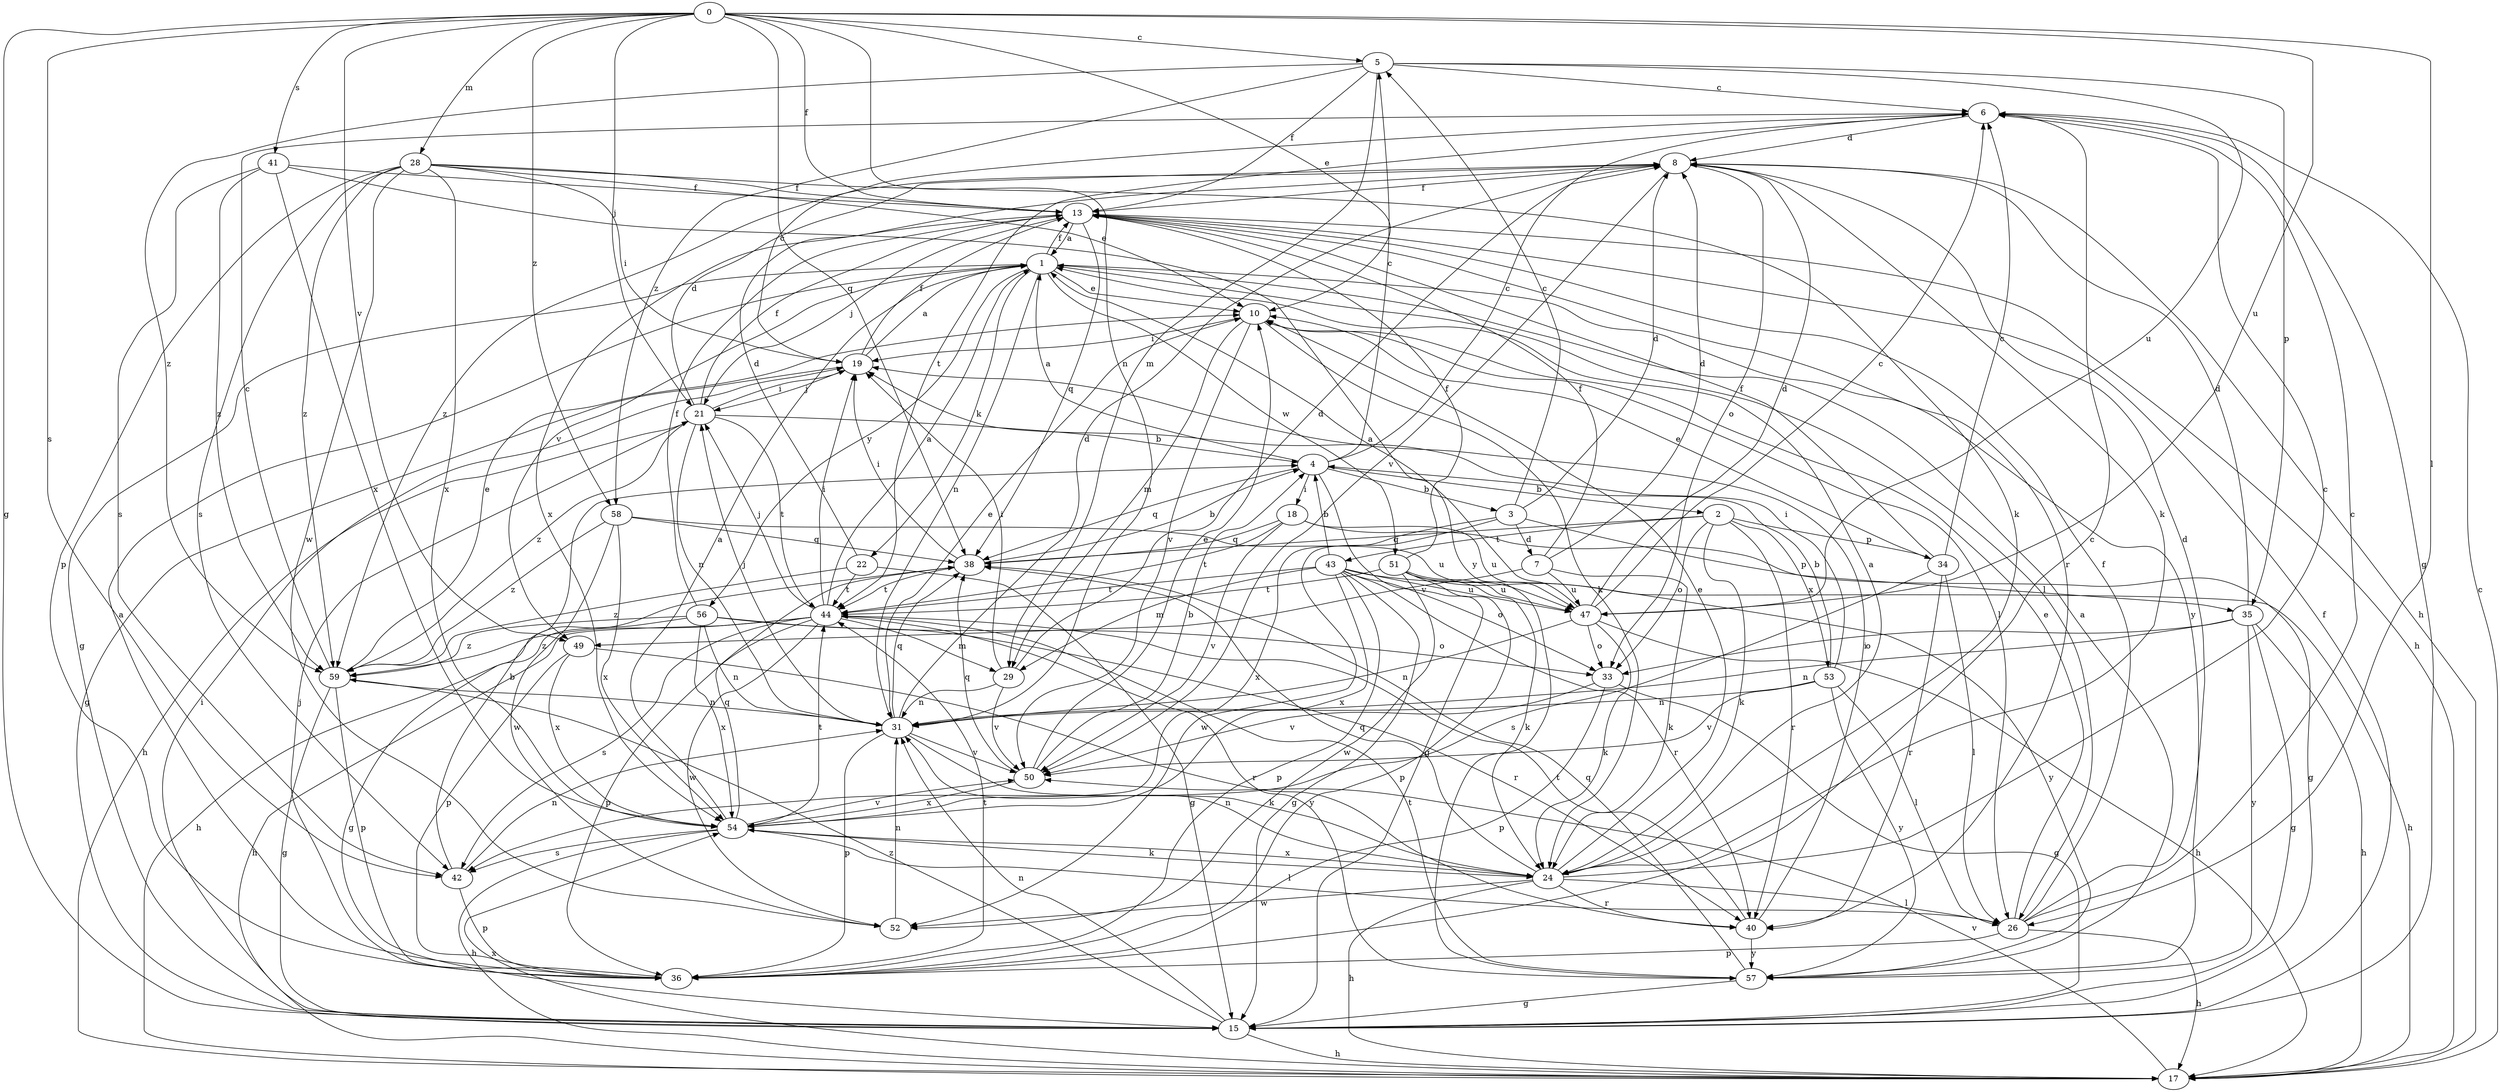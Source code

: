 strict digraph  {
0;
1;
2;
3;
4;
5;
6;
7;
8;
10;
13;
15;
17;
18;
19;
21;
22;
24;
26;
28;
29;
31;
33;
34;
35;
36;
38;
40;
41;
42;
43;
44;
47;
49;
50;
51;
52;
53;
54;
56;
57;
58;
59;
0 -> 5  [label=c];
0 -> 10  [label=e];
0 -> 13  [label=f];
0 -> 15  [label=g];
0 -> 21  [label=j];
0 -> 26  [label=l];
0 -> 28  [label=m];
0 -> 31  [label=n];
0 -> 38  [label=q];
0 -> 41  [label=s];
0 -> 42  [label=s];
0 -> 47  [label=u];
0 -> 49  [label=v];
0 -> 58  [label=z];
1 -> 10  [label=e];
1 -> 13  [label=f];
1 -> 15  [label=g];
1 -> 22  [label=k];
1 -> 26  [label=l];
1 -> 31  [label=n];
1 -> 49  [label=v];
1 -> 51  [label=w];
1 -> 56  [label=y];
1 -> 57  [label=y];
2 -> 24  [label=k];
2 -> 33  [label=o];
2 -> 34  [label=p];
2 -> 38  [label=q];
2 -> 40  [label=r];
2 -> 43  [label=t];
2 -> 53  [label=x];
3 -> 5  [label=c];
3 -> 7  [label=d];
3 -> 8  [label=d];
3 -> 35  [label=p];
3 -> 52  [label=w];
3 -> 54  [label=x];
4 -> 1  [label=a];
4 -> 2  [label=b];
4 -> 3  [label=b];
4 -> 5  [label=c];
4 -> 6  [label=c];
4 -> 15  [label=g];
4 -> 18  [label=i];
4 -> 38  [label=q];
5 -> 6  [label=c];
5 -> 13  [label=f];
5 -> 29  [label=m];
5 -> 35  [label=p];
5 -> 47  [label=u];
5 -> 58  [label=z];
5 -> 59  [label=z];
6 -> 8  [label=d];
6 -> 15  [label=g];
6 -> 44  [label=t];
7 -> 8  [label=d];
7 -> 13  [label=f];
7 -> 24  [label=k];
7 -> 47  [label=u];
7 -> 49  [label=v];
8 -> 13  [label=f];
8 -> 17  [label=h];
8 -> 24  [label=k];
8 -> 33  [label=o];
8 -> 50  [label=v];
8 -> 59  [label=z];
10 -> 19  [label=i];
10 -> 24  [label=k];
10 -> 26  [label=l];
10 -> 29  [label=m];
10 -> 50  [label=v];
13 -> 1  [label=a];
13 -> 17  [label=h];
13 -> 21  [label=j];
13 -> 38  [label=q];
13 -> 40  [label=r];
13 -> 54  [label=x];
15 -> 13  [label=f];
15 -> 17  [label=h];
15 -> 19  [label=i];
15 -> 31  [label=n];
15 -> 59  [label=z];
17 -> 6  [label=c];
17 -> 50  [label=v];
17 -> 54  [label=x];
18 -> 15  [label=g];
18 -> 38  [label=q];
18 -> 44  [label=t];
18 -> 47  [label=u];
18 -> 50  [label=v];
19 -> 1  [label=a];
19 -> 6  [label=c];
19 -> 13  [label=f];
19 -> 15  [label=g];
19 -> 21  [label=j];
21 -> 4  [label=b];
21 -> 8  [label=d];
21 -> 13  [label=f];
21 -> 17  [label=h];
21 -> 19  [label=i];
21 -> 31  [label=n];
21 -> 44  [label=t];
21 -> 59  [label=z];
22 -> 8  [label=d];
22 -> 15  [label=g];
22 -> 44  [label=t];
22 -> 59  [label=z];
24 -> 1  [label=a];
24 -> 6  [label=c];
24 -> 10  [label=e];
24 -> 17  [label=h];
24 -> 26  [label=l];
24 -> 31  [label=n];
24 -> 38  [label=q];
24 -> 40  [label=r];
24 -> 52  [label=w];
24 -> 54  [label=x];
26 -> 6  [label=c];
26 -> 8  [label=d];
26 -> 10  [label=e];
26 -> 13  [label=f];
26 -> 17  [label=h];
26 -> 36  [label=p];
28 -> 10  [label=e];
28 -> 13  [label=f];
28 -> 19  [label=i];
28 -> 24  [label=k];
28 -> 36  [label=p];
28 -> 42  [label=s];
28 -> 52  [label=w];
28 -> 54  [label=x];
28 -> 59  [label=z];
29 -> 8  [label=d];
29 -> 19  [label=i];
29 -> 31  [label=n];
29 -> 50  [label=v];
31 -> 8  [label=d];
31 -> 10  [label=e];
31 -> 21  [label=j];
31 -> 24  [label=k];
31 -> 36  [label=p];
31 -> 38  [label=q];
31 -> 50  [label=v];
33 -> 15  [label=g];
33 -> 36  [label=p];
33 -> 50  [label=v];
34 -> 6  [label=c];
34 -> 10  [label=e];
34 -> 13  [label=f];
34 -> 26  [label=l];
34 -> 40  [label=r];
34 -> 42  [label=s];
35 -> 8  [label=d];
35 -> 15  [label=g];
35 -> 17  [label=h];
35 -> 31  [label=n];
35 -> 33  [label=o];
35 -> 57  [label=y];
36 -> 1  [label=a];
36 -> 6  [label=c];
36 -> 21  [label=j];
36 -> 44  [label=t];
38 -> 4  [label=b];
38 -> 17  [label=h];
38 -> 19  [label=i];
38 -> 44  [label=t];
40 -> 19  [label=i];
40 -> 44  [label=t];
40 -> 57  [label=y];
41 -> 13  [label=f];
41 -> 42  [label=s];
41 -> 54  [label=x];
41 -> 57  [label=y];
41 -> 59  [label=z];
42 -> 4  [label=b];
42 -> 31  [label=n];
42 -> 36  [label=p];
43 -> 4  [label=b];
43 -> 15  [label=g];
43 -> 17  [label=h];
43 -> 29  [label=m];
43 -> 33  [label=o];
43 -> 36  [label=p];
43 -> 40  [label=r];
43 -> 44  [label=t];
43 -> 47  [label=u];
43 -> 54  [label=x];
44 -> 1  [label=a];
44 -> 17  [label=h];
44 -> 19  [label=i];
44 -> 21  [label=j];
44 -> 29  [label=m];
44 -> 36  [label=p];
44 -> 42  [label=s];
44 -> 52  [label=w];
44 -> 57  [label=y];
44 -> 59  [label=z];
47 -> 1  [label=a];
47 -> 6  [label=c];
47 -> 8  [label=d];
47 -> 17  [label=h];
47 -> 24  [label=k];
47 -> 31  [label=n];
47 -> 33  [label=o];
49 -> 36  [label=p];
49 -> 40  [label=r];
49 -> 54  [label=x];
50 -> 4  [label=b];
50 -> 10  [label=e];
50 -> 38  [label=q];
50 -> 54  [label=x];
51 -> 13  [label=f];
51 -> 24  [label=k];
51 -> 36  [label=p];
51 -> 44  [label=t];
51 -> 47  [label=u];
51 -> 52  [label=w];
51 -> 57  [label=y];
52 -> 31  [label=n];
53 -> 4  [label=b];
53 -> 19  [label=i];
53 -> 26  [label=l];
53 -> 31  [label=n];
53 -> 50  [label=v];
53 -> 57  [label=y];
54 -> 1  [label=a];
54 -> 17  [label=h];
54 -> 24  [label=k];
54 -> 26  [label=l];
54 -> 38  [label=q];
54 -> 42  [label=s];
54 -> 44  [label=t];
54 -> 50  [label=v];
56 -> 13  [label=f];
56 -> 15  [label=g];
56 -> 31  [label=n];
56 -> 33  [label=o];
56 -> 40  [label=r];
56 -> 54  [label=x];
56 -> 59  [label=z];
57 -> 1  [label=a];
57 -> 15  [label=g];
57 -> 38  [label=q];
57 -> 44  [label=t];
58 -> 38  [label=q];
58 -> 47  [label=u];
58 -> 52  [label=w];
58 -> 54  [label=x];
58 -> 59  [label=z];
59 -> 6  [label=c];
59 -> 10  [label=e];
59 -> 15  [label=g];
59 -> 31  [label=n];
59 -> 36  [label=p];
}
